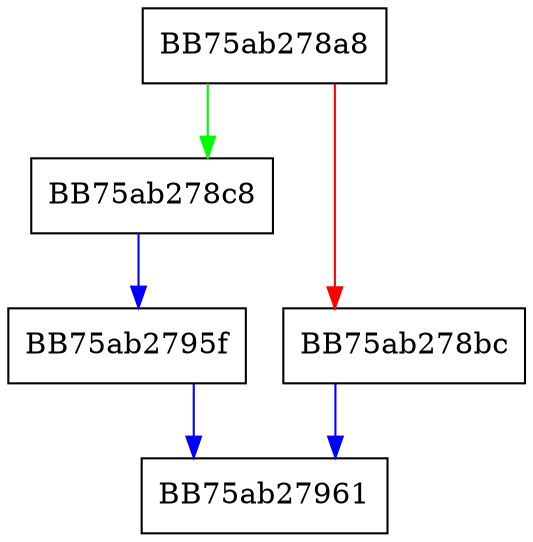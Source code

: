 digraph InitializeMaintenanceWindowHelper {
  node [shape="box"];
  graph [splines=ortho];
  BB75ab278a8 -> BB75ab278c8 [color="green"];
  BB75ab278a8 -> BB75ab278bc [color="red"];
  BB75ab278bc -> BB75ab27961 [color="blue"];
  BB75ab278c8 -> BB75ab2795f [color="blue"];
  BB75ab2795f -> BB75ab27961 [color="blue"];
}